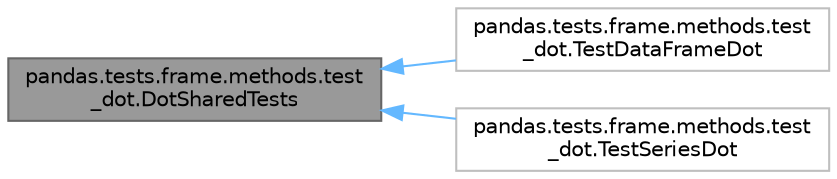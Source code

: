 digraph "pandas.tests.frame.methods.test_dot.DotSharedTests"
{
 // LATEX_PDF_SIZE
  bgcolor="transparent";
  edge [fontname=Helvetica,fontsize=10,labelfontname=Helvetica,labelfontsize=10];
  node [fontname=Helvetica,fontsize=10,shape=box,height=0.2,width=0.4];
  rankdir="LR";
  Node1 [id="Node000001",label="pandas.tests.frame.methods.test\l_dot.DotSharedTests",height=0.2,width=0.4,color="gray40", fillcolor="grey60", style="filled", fontcolor="black",tooltip=" "];
  Node1 -> Node2 [id="edge1_Node000001_Node000002",dir="back",color="steelblue1",style="solid",tooltip=" "];
  Node2 [id="Node000002",label="pandas.tests.frame.methods.test\l_dot.TestDataFrameDot",height=0.2,width=0.4,color="grey75", fillcolor="white", style="filled",URL="$d1/ddd/classpandas_1_1tests_1_1frame_1_1methods_1_1test__dot_1_1TestDataFrameDot.html",tooltip=" "];
  Node1 -> Node3 [id="edge2_Node000001_Node000003",dir="back",color="steelblue1",style="solid",tooltip=" "];
  Node3 [id="Node000003",label="pandas.tests.frame.methods.test\l_dot.TestSeriesDot",height=0.2,width=0.4,color="grey75", fillcolor="white", style="filled",URL="$d7/d17/classpandas_1_1tests_1_1frame_1_1methods_1_1test__dot_1_1TestSeriesDot.html",tooltip=" "];
}

